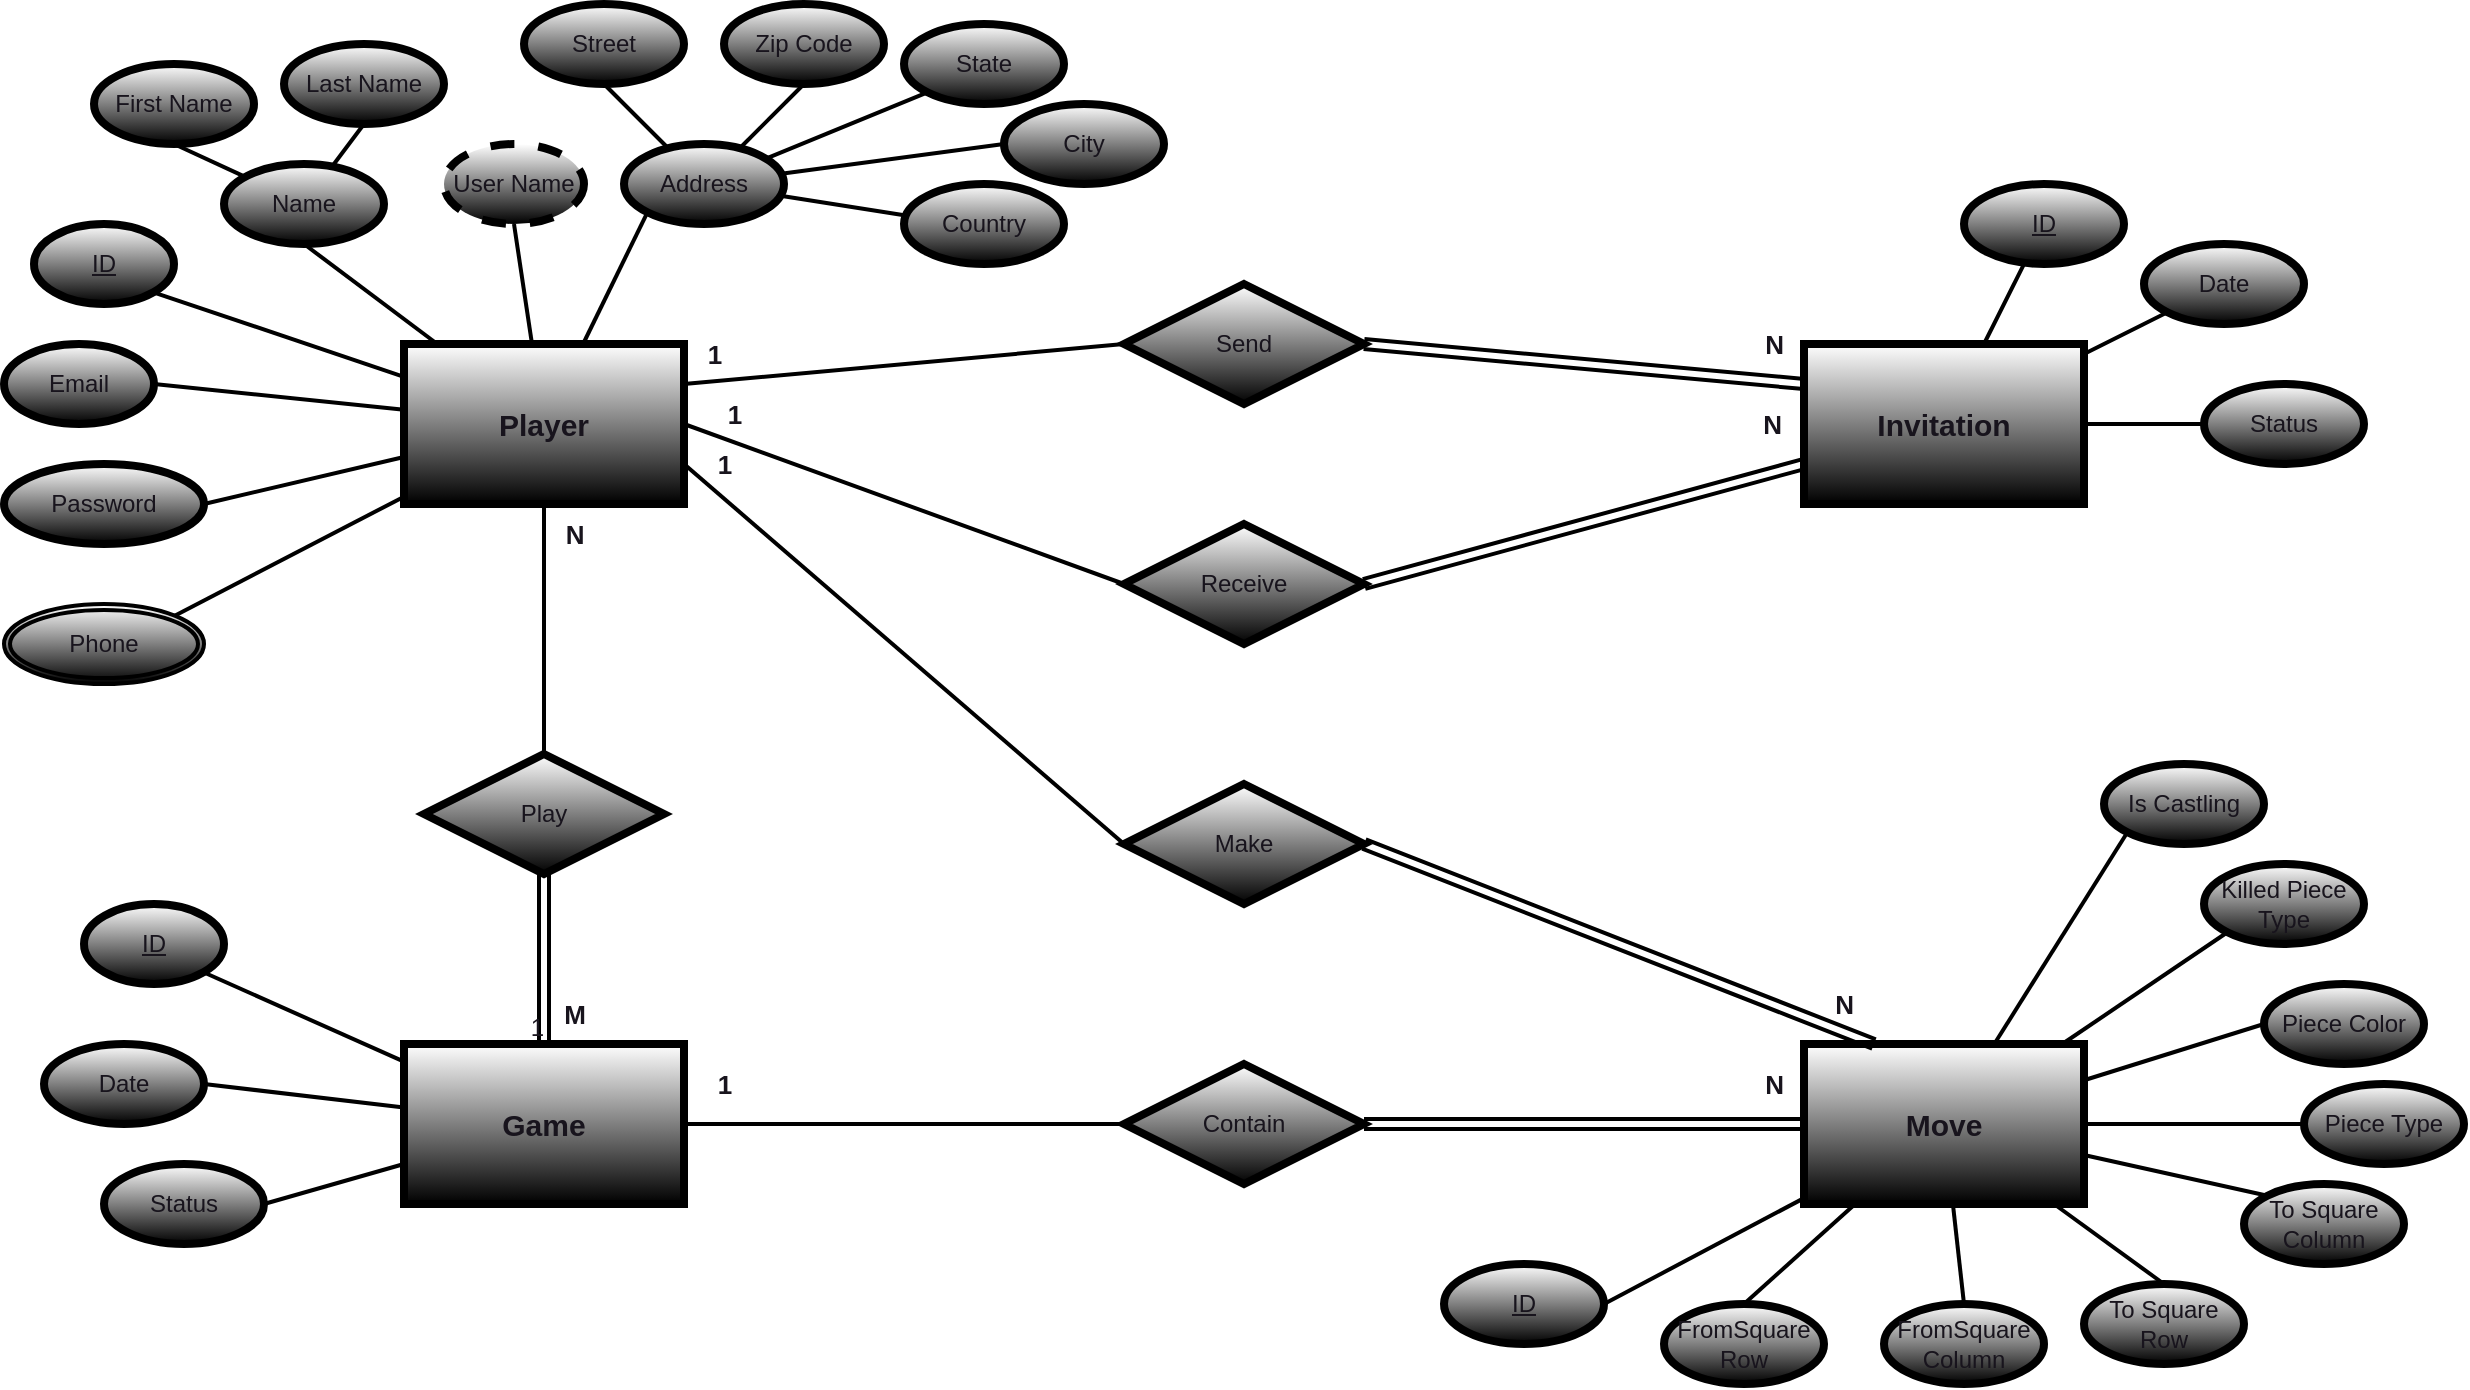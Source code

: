 <mxfile>
    <diagram id="xiQVBkAU99vU0_4jEGwp" name="Page-1">
        <mxGraphModel dx="2436" dy="1611" grid="1" gridSize="10" guides="1" tooltips="1" connect="1" arrows="1" fold="1" page="1" pageScale="1" pageWidth="1100" pageHeight="850" background="#ffffff" math="0" shadow="0">
            <root>
                <mxCell id="0"/>
                <mxCell id="1" parent="0"/>
                <mxCell id="106" value="" style="edgeStyle=none;html=1;strokeColor=#000000;strokeWidth=2;fontColor=#18141D;endArrow=none;endFill=0;" edge="1" parent="1" source="3" target="102">
                    <mxGeometry relative="1" as="geometry"/>
                </mxCell>
                <mxCell id="108" style="edgeStyle=none;html=1;entryX=0;entryY=1;entryDx=0;entryDy=0;strokeColor=#000000;strokeWidth=2;fontColor=#18141D;endArrow=none;endFill=0;" edge="1" parent="1" source="3" target="105">
                    <mxGeometry relative="1" as="geometry"/>
                </mxCell>
                <mxCell id="109" style="edgeStyle=none;html=1;entryX=0;entryY=0.5;entryDx=0;entryDy=0;strokeColor=#000000;strokeWidth=2;fontColor=#18141D;endArrow=none;endFill=0;" edge="1" parent="1" source="3" target="107">
                    <mxGeometry relative="1" as="geometry"/>
                </mxCell>
                <mxCell id="3" value="&lt;b&gt;&lt;font color=&quot;#18141d&quot; style=&quot;font-size: 15px;&quot;&gt;Invitation&lt;/font&gt;&lt;/b&gt;" style="whiteSpace=wrap;html=1;align=center;fillColor=#FFFFFF;strokeColor=#000000;strokeWidth=4;gradientColor=default;" vertex="1" parent="1">
                    <mxGeometry x="870" y="160" width="140" height="80" as="geometry"/>
                </mxCell>
                <mxCell id="73" style="edgeStyle=none;html=1;entryX=1;entryY=1;entryDx=0;entryDy=0;fontColor=#18141D;strokeColor=#000000;endArrow=none;endFill=0;strokeWidth=2;" edge="1" parent="1" source="68" target="72">
                    <mxGeometry relative="1" as="geometry"/>
                </mxCell>
                <mxCell id="80" style="edgeStyle=none;html=1;entryX=0.5;entryY=1;entryDx=0;entryDy=0;strokeColor=#000000;strokeWidth=2;fontColor=#18141D;endArrow=none;endFill=0;" edge="1" parent="1" source="68" target="74">
                    <mxGeometry relative="1" as="geometry"/>
                </mxCell>
                <mxCell id="82" style="edgeStyle=none;html=1;entryX=0.5;entryY=1;entryDx=0;entryDy=0;strokeColor=#000000;strokeWidth=2;fontColor=#18141D;endArrow=none;endFill=0;" edge="1" parent="1" source="68" target="81">
                    <mxGeometry relative="1" as="geometry"/>
                </mxCell>
                <mxCell id="94" style="edgeStyle=none;html=1;entryX=0;entryY=1;entryDx=0;entryDy=0;strokeColor=#000000;strokeWidth=2;fontColor=#18141D;endArrow=none;endFill=0;" edge="1" parent="1" source="68" target="83">
                    <mxGeometry relative="1" as="geometry"/>
                </mxCell>
                <mxCell id="98" style="edgeStyle=none;html=1;entryX=1;entryY=0.5;entryDx=0;entryDy=0;strokeColor=#000000;strokeWidth=2;fontColor=#18141D;endArrow=none;endFill=0;" edge="1" parent="1" source="68" target="95">
                    <mxGeometry relative="1" as="geometry"/>
                </mxCell>
                <mxCell id="99" style="edgeStyle=none;html=1;entryX=1;entryY=0.5;entryDx=0;entryDy=0;strokeColor=#000000;strokeWidth=2;fontColor=#18141D;endArrow=none;endFill=0;" edge="1" parent="1" source="68" target="96">
                    <mxGeometry relative="1" as="geometry"/>
                </mxCell>
                <mxCell id="100" style="edgeStyle=none;html=1;entryX=1;entryY=0;entryDx=0;entryDy=0;strokeColor=#000000;strokeWidth=2;fontColor=#18141D;endArrow=none;endFill=0;" edge="1" parent="1" source="68" target="97">
                    <mxGeometry relative="1" as="geometry"/>
                </mxCell>
                <mxCell id="68" value="&lt;b&gt;&lt;font color=&quot;#18141d&quot; style=&quot;font-size: 15px;&quot;&gt;Player&lt;/font&gt;&lt;/b&gt;" style="whiteSpace=wrap;html=1;align=center;fillColor=#FFFFFF;strokeColor=#000000;strokeWidth=4;gradientColor=default;" vertex="1" parent="1">
                    <mxGeometry x="170" y="160" width="140" height="80" as="geometry"/>
                </mxCell>
                <mxCell id="113" style="edgeStyle=none;html=1;entryX=1;entryY=1;entryDx=0;entryDy=0;strokeColor=#000000;strokeWidth=2;fontColor=#18141D;endArrow=none;endFill=0;" edge="1" parent="1" source="69" target="110">
                    <mxGeometry relative="1" as="geometry"/>
                </mxCell>
                <mxCell id="114" style="edgeStyle=none;html=1;entryX=1;entryY=0.5;entryDx=0;entryDy=0;strokeColor=#000000;strokeWidth=2;fontColor=#18141D;endArrow=none;endFill=0;" edge="1" parent="1" source="69" target="111">
                    <mxGeometry relative="1" as="geometry"/>
                </mxCell>
                <mxCell id="115" style="edgeStyle=none;html=1;entryX=1;entryY=0.5;entryDx=0;entryDy=0;strokeColor=#000000;strokeWidth=2;fontColor=#18141D;endArrow=none;endFill=0;" edge="1" parent="1" source="69" target="112">
                    <mxGeometry relative="1" as="geometry"/>
                </mxCell>
                <mxCell id="69" value="&lt;b&gt;&lt;font color=&quot;#18141d&quot; style=&quot;font-size: 15px;&quot;&gt;Game&lt;/font&gt;&lt;/b&gt;" style="whiteSpace=wrap;html=1;align=center;fillColor=#FFFFFF;strokeColor=#000000;strokeWidth=4;gradientColor=default;" vertex="1" parent="1">
                    <mxGeometry x="170" y="510" width="140" height="80" as="geometry"/>
                </mxCell>
                <mxCell id="126" style="edgeStyle=none;html=1;entryX=0;entryY=1;entryDx=0;entryDy=0;strokeColor=#000000;strokeWidth=2;fontColor=#18141D;endArrow=none;endFill=0;" edge="1" parent="1" source="70" target="124">
                    <mxGeometry relative="1" as="geometry"/>
                </mxCell>
                <mxCell id="127" style="edgeStyle=none;html=1;entryX=0;entryY=1;entryDx=0;entryDy=0;strokeColor=#000000;strokeWidth=2;fontColor=#18141D;endArrow=none;endFill=0;" edge="1" parent="1" source="70" target="123">
                    <mxGeometry relative="1" as="geometry"/>
                </mxCell>
                <mxCell id="128" style="edgeStyle=none;html=1;entryX=0;entryY=0.5;entryDx=0;entryDy=0;strokeColor=#000000;strokeWidth=2;fontColor=#18141D;endArrow=none;endFill=0;" edge="1" parent="1" source="70" target="122">
                    <mxGeometry relative="1" as="geometry"/>
                </mxCell>
                <mxCell id="129" style="edgeStyle=none;html=1;entryX=0;entryY=0.5;entryDx=0;entryDy=0;strokeColor=#000000;strokeWidth=2;fontColor=#18141D;endArrow=none;endFill=0;" edge="1" parent="1" source="70" target="121">
                    <mxGeometry relative="1" as="geometry"/>
                </mxCell>
                <mxCell id="130" style="edgeStyle=none;html=1;entryX=0;entryY=0;entryDx=0;entryDy=0;strokeColor=#000000;strokeWidth=2;fontColor=#18141D;endArrow=none;endFill=0;" edge="1" parent="1" source="70" target="120">
                    <mxGeometry relative="1" as="geometry"/>
                </mxCell>
                <mxCell id="131" style="edgeStyle=none;html=1;entryX=0.5;entryY=0;entryDx=0;entryDy=0;strokeColor=#000000;strokeWidth=2;fontColor=#18141D;endArrow=none;endFill=0;" edge="1" parent="1" source="70" target="119">
                    <mxGeometry relative="1" as="geometry"/>
                </mxCell>
                <mxCell id="132" style="edgeStyle=none;html=1;entryX=0.5;entryY=0;entryDx=0;entryDy=0;strokeColor=#000000;strokeWidth=2;fontColor=#18141D;endArrow=none;endFill=0;" edge="1" parent="1" source="70" target="118">
                    <mxGeometry relative="1" as="geometry"/>
                </mxCell>
                <mxCell id="133" style="edgeStyle=none;html=1;strokeColor=#000000;strokeWidth=2;fontColor=#18141D;endArrow=none;endFill=0;entryX=0.5;entryY=0;entryDx=0;entryDy=0;" edge="1" parent="1" source="70" target="117">
                    <mxGeometry relative="1" as="geometry">
                        <mxPoint x="940" y="620" as="targetPoint"/>
                    </mxGeometry>
                </mxCell>
                <mxCell id="134" style="edgeStyle=none;html=1;entryX=1;entryY=0.5;entryDx=0;entryDy=0;strokeColor=#000000;strokeWidth=2;fontColor=#18141D;endArrow=none;endFill=0;" edge="1" parent="1" source="70" target="116">
                    <mxGeometry relative="1" as="geometry"/>
                </mxCell>
                <mxCell id="70" value="&lt;b&gt;&lt;font color=&quot;#18141d&quot; style=&quot;font-size: 15px;&quot;&gt;Move&lt;/font&gt;&lt;/b&gt;" style="whiteSpace=wrap;html=1;align=center;fillColor=#FFFFFF;strokeColor=#000000;strokeWidth=4;gradientColor=default;" vertex="1" parent="1">
                    <mxGeometry x="870" y="510" width="140" height="80" as="geometry"/>
                </mxCell>
                <mxCell id="72" value="ID" style="ellipse;whiteSpace=wrap;html=1;align=center;fontStyle=4;strokeColor=#000000;strokeWidth=4;fontColor=#18141D;fillColor=#FFFFFF;gradientColor=default;" vertex="1" parent="1">
                    <mxGeometry x="-15" y="100" width="70" height="40" as="geometry"/>
                </mxCell>
                <mxCell id="77" style="edgeStyle=none;html=1;entryX=0.5;entryY=1;entryDx=0;entryDy=0;strokeColor=#000000;strokeWidth=2;fontColor=#18141D;endArrow=none;endFill=0;" edge="1" parent="1" source="74" target="76">
                    <mxGeometry relative="1" as="geometry"/>
                </mxCell>
                <mxCell id="79" style="edgeStyle=none;html=1;strokeColor=#000000;strokeWidth=2;fontColor=#18141D;endArrow=none;endFill=0;entryX=0.5;entryY=1;entryDx=0;entryDy=0;" edge="1" parent="1" source="74" target="75">
                    <mxGeometry relative="1" as="geometry"/>
                </mxCell>
                <mxCell id="74" value="Name" style="ellipse;whiteSpace=wrap;html=1;align=center;strokeColor=#000000;strokeWidth=4;fontColor=#18141D;fillColor=#FFFFFF;gradientColor=default;" vertex="1" parent="1">
                    <mxGeometry x="80" y="70" width="80" height="40" as="geometry"/>
                </mxCell>
                <mxCell id="75" value="First Name" style="ellipse;whiteSpace=wrap;html=1;align=center;strokeColor=#000000;strokeWidth=4;fontColor=#18141D;fillColor=#FFFFFF;gradientColor=default;" vertex="1" parent="1">
                    <mxGeometry x="15" y="20" width="80" height="40" as="geometry"/>
                </mxCell>
                <mxCell id="76" value="Last Name" style="ellipse;whiteSpace=wrap;html=1;align=center;strokeColor=#000000;strokeWidth=4;fontColor=#18141D;fillColor=#FFFFFF;gradientColor=default;" vertex="1" parent="1">
                    <mxGeometry x="110" y="10" width="80" height="40" as="geometry"/>
                </mxCell>
                <mxCell id="81" value="User Name" style="ellipse;whiteSpace=wrap;html=1;align=center;dashed=1;strokeColor=#000000;strokeWidth=4;fontColor=#18141D;fillColor=#FFFFFF;gradientColor=default;" vertex="1" parent="1">
                    <mxGeometry x="190" y="60" width="70" height="40" as="geometry"/>
                </mxCell>
                <mxCell id="89" style="edgeStyle=none;html=1;entryX=0.5;entryY=1;entryDx=0;entryDy=0;strokeColor=#000000;strokeWidth=2;fontColor=#18141D;endArrow=none;endFill=0;" edge="1" parent="1" source="83" target="84">
                    <mxGeometry relative="1" as="geometry"/>
                </mxCell>
                <mxCell id="90" style="edgeStyle=none;html=1;entryX=0.5;entryY=1;entryDx=0;entryDy=0;strokeColor=#000000;strokeWidth=2;fontColor=#18141D;endArrow=none;endFill=0;" edge="1" parent="1" source="83" target="85">
                    <mxGeometry relative="1" as="geometry"/>
                </mxCell>
                <mxCell id="91" style="edgeStyle=none;html=1;entryX=0;entryY=1;entryDx=0;entryDy=0;strokeColor=#000000;strokeWidth=2;fontColor=#18141D;endArrow=none;endFill=0;" edge="1" parent="1" source="83" target="86">
                    <mxGeometry relative="1" as="geometry"/>
                </mxCell>
                <mxCell id="92" style="edgeStyle=none;html=1;entryX=0;entryY=0.5;entryDx=0;entryDy=0;strokeColor=#000000;strokeWidth=2;fontColor=#18141D;endArrow=none;endFill=0;" edge="1" parent="1" source="83" target="87">
                    <mxGeometry relative="1" as="geometry"/>
                </mxCell>
                <mxCell id="93" style="edgeStyle=none;html=1;entryX=0;entryY=0;entryDx=0;entryDy=0;strokeColor=#000000;strokeWidth=2;fontColor=#18141D;endArrow=none;endFill=0;" edge="1" parent="1" source="83">
                    <mxGeometry relative="1" as="geometry">
                        <mxPoint x="421.716" y="95.858" as="targetPoint"/>
                    </mxGeometry>
                </mxCell>
                <mxCell id="83" value="Address" style="ellipse;whiteSpace=wrap;html=1;align=center;strokeColor=#000000;strokeWidth=4;fontColor=#18141D;fillColor=#FFFFFF;gradientColor=default;" vertex="1" parent="1">
                    <mxGeometry x="280" y="60" width="80" height="40" as="geometry"/>
                </mxCell>
                <mxCell id="84" value="Street" style="ellipse;whiteSpace=wrap;html=1;align=center;strokeColor=#000000;strokeWidth=4;fontColor=#18141D;fillColor=#FFFFFF;gradientColor=default;" vertex="1" parent="1">
                    <mxGeometry x="230" y="-10" width="80" height="40" as="geometry"/>
                </mxCell>
                <mxCell id="85" value="Zip Code" style="ellipse;whiteSpace=wrap;html=1;align=center;strokeColor=#000000;strokeWidth=4;fontColor=#18141D;fillColor=#FFFFFF;gradientColor=default;" vertex="1" parent="1">
                    <mxGeometry x="330" y="-10" width="80" height="40" as="geometry"/>
                </mxCell>
                <mxCell id="86" value="State" style="ellipse;whiteSpace=wrap;html=1;align=center;strokeColor=#000000;strokeWidth=4;fontColor=#18141D;fillColor=#FFFFFF;gradientColor=default;" vertex="1" parent="1">
                    <mxGeometry x="420" width="80" height="40" as="geometry"/>
                </mxCell>
                <mxCell id="87" value="City" style="ellipse;whiteSpace=wrap;html=1;align=center;strokeColor=#000000;strokeWidth=4;fontColor=#18141D;fillColor=#FFFFFF;gradientColor=default;" vertex="1" parent="1">
                    <mxGeometry x="470" y="40" width="80" height="40" as="geometry"/>
                </mxCell>
                <mxCell id="88" value="Country" style="ellipse;whiteSpace=wrap;html=1;align=center;strokeColor=#000000;strokeWidth=4;fontColor=#18141D;fillColor=#FFFFFF;gradientColor=default;" vertex="1" parent="1">
                    <mxGeometry x="420" y="80" width="80" height="40" as="geometry"/>
                </mxCell>
                <mxCell id="95" value="Email" style="ellipse;whiteSpace=wrap;html=1;align=center;strokeColor=#000000;strokeWidth=4;fontColor=#18141D;fillColor=#FFFFFF;gradientColor=default;" vertex="1" parent="1">
                    <mxGeometry x="-30" y="160" width="75" height="40" as="geometry"/>
                </mxCell>
                <mxCell id="96" value="Password" style="ellipse;whiteSpace=wrap;html=1;align=center;strokeColor=#000000;strokeWidth=4;fontColor=#18141D;fillColor=#FFFFFF;gradientColor=default;" vertex="1" parent="1">
                    <mxGeometry x="-30" y="220" width="100" height="40" as="geometry"/>
                </mxCell>
                <mxCell id="97" value="Phone" style="ellipse;shape=doubleEllipse;margin=3;whiteSpace=wrap;html=1;align=center;strokeColor=#000000;strokeWidth=2;fontColor=#18141D;fillColor=#FFFFFF;gradientColor=default;" vertex="1" parent="1">
                    <mxGeometry x="-30" y="290" width="100" height="40" as="geometry"/>
                </mxCell>
                <mxCell id="102" value="ID" style="ellipse;whiteSpace=wrap;html=1;align=center;fontStyle=4;strokeColor=#000000;strokeWidth=4;fontColor=#18141D;fillColor=#FFFFFF;gradientColor=default;" vertex="1" parent="1">
                    <mxGeometry x="950" y="80" width="80" height="40" as="geometry"/>
                </mxCell>
                <mxCell id="105" value="Date" style="ellipse;whiteSpace=wrap;html=1;align=center;strokeColor=#000000;strokeWidth=4;fontColor=#18141D;fillColor=#FFFFFF;gradientColor=default;" vertex="1" parent="1">
                    <mxGeometry x="1040" y="110" width="80" height="40" as="geometry"/>
                </mxCell>
                <mxCell id="107" value="Status" style="ellipse;whiteSpace=wrap;html=1;align=center;strokeColor=#000000;strokeWidth=4;fontColor=#18141D;fillColor=#FFFFFF;gradientColor=default;" vertex="1" parent="1">
                    <mxGeometry x="1070" y="180" width="80" height="40" as="geometry"/>
                </mxCell>
                <mxCell id="110" value="ID" style="ellipse;whiteSpace=wrap;html=1;align=center;fontStyle=4;strokeColor=#000000;strokeWidth=4;fontColor=#18141D;fillColor=#FFFFFF;gradientColor=default;" vertex="1" parent="1">
                    <mxGeometry x="10" y="440" width="70" height="40" as="geometry"/>
                </mxCell>
                <mxCell id="111" value="Date" style="ellipse;whiteSpace=wrap;html=1;align=center;strokeColor=#000000;strokeWidth=4;fontColor=#18141D;fillColor=#FFFFFF;gradientColor=default;" vertex="1" parent="1">
                    <mxGeometry x="-10" y="510" width="80" height="40" as="geometry"/>
                </mxCell>
                <mxCell id="112" value="Status" style="ellipse;whiteSpace=wrap;html=1;align=center;strokeColor=#000000;strokeWidth=4;fontColor=#18141D;fillColor=#FFFFFF;gradientColor=default;" vertex="1" parent="1">
                    <mxGeometry x="20" y="570" width="80" height="40" as="geometry"/>
                </mxCell>
                <mxCell id="116" value="ID" style="ellipse;whiteSpace=wrap;html=1;align=center;fontStyle=4;strokeColor=#000000;strokeWidth=4;fontColor=#18141D;fillColor=#FFFFFF;gradientColor=default;" vertex="1" parent="1">
                    <mxGeometry x="690" y="620" width="80" height="40" as="geometry"/>
                </mxCell>
                <mxCell id="117" value="FromSquare Row" style="ellipse;whiteSpace=wrap;html=1;align=center;strokeColor=#000000;strokeWidth=4;fontColor=#18141D;fillColor=#FFFFFF;gradientColor=default;" vertex="1" parent="1">
                    <mxGeometry x="800" y="640" width="80" height="40" as="geometry"/>
                </mxCell>
                <mxCell id="118" value="FromSquare Column" style="ellipse;whiteSpace=wrap;html=1;align=center;strokeColor=#000000;strokeWidth=4;fontColor=#18141D;fillColor=#FFFFFF;gradientColor=default;" vertex="1" parent="1">
                    <mxGeometry x="910" y="640" width="80" height="40" as="geometry"/>
                </mxCell>
                <mxCell id="119" value="To Square Row" style="ellipse;whiteSpace=wrap;html=1;align=center;strokeColor=#000000;strokeWidth=4;fontColor=#18141D;fillColor=#FFFFFF;gradientColor=default;" vertex="1" parent="1">
                    <mxGeometry x="1010" y="630" width="80" height="40" as="geometry"/>
                </mxCell>
                <mxCell id="120" value="To Square Column" style="ellipse;whiteSpace=wrap;html=1;align=center;strokeColor=#000000;strokeWidth=4;fontColor=#18141D;fillColor=#FFFFFF;gradientColor=default;" vertex="1" parent="1">
                    <mxGeometry x="1090" y="580" width="80" height="40" as="geometry"/>
                </mxCell>
                <mxCell id="121" value="Piece Type" style="ellipse;whiteSpace=wrap;html=1;align=center;strokeColor=#000000;strokeWidth=4;fontColor=#18141D;fillColor=#FFFFFF;gradientColor=default;" vertex="1" parent="1">
                    <mxGeometry x="1120" y="530" width="80" height="40" as="geometry"/>
                </mxCell>
                <mxCell id="122" value="Piece Color" style="ellipse;whiteSpace=wrap;html=1;align=center;strokeColor=#000000;strokeWidth=4;fontColor=#18141D;fillColor=#FFFFFF;gradientColor=default;" vertex="1" parent="1">
                    <mxGeometry x="1100" y="480" width="80" height="40" as="geometry"/>
                </mxCell>
                <mxCell id="123" value="Killed Piece Type" style="ellipse;whiteSpace=wrap;html=1;align=center;strokeColor=#000000;strokeWidth=4;fontColor=#18141D;fillColor=#FFFFFF;gradientColor=default;" vertex="1" parent="1">
                    <mxGeometry x="1070" y="420" width="80" height="40" as="geometry"/>
                </mxCell>
                <mxCell id="124" value="Is Castling" style="ellipse;whiteSpace=wrap;html=1;align=center;strokeColor=#000000;strokeWidth=4;fontColor=#18141D;fillColor=#FFFFFF;gradientColor=default;" vertex="1" parent="1">
                    <mxGeometry x="1020" y="370" width="80" height="40" as="geometry"/>
                </mxCell>
                <mxCell id="135" value="Send" style="shape=rhombus;perimeter=rhombusPerimeter;whiteSpace=wrap;html=1;align=center;strokeColor=#000000;strokeWidth=4;fontColor=#18141D;fillColor=#FFFFFF;gradientColor=default;" vertex="1" parent="1">
                    <mxGeometry x="530" y="130" width="120" height="60" as="geometry"/>
                </mxCell>
                <mxCell id="136" value="Receive" style="shape=rhombus;perimeter=rhombusPerimeter;whiteSpace=wrap;html=1;align=center;strokeColor=#000000;strokeWidth=4;fontColor=#18141D;fillColor=#FFFFFF;gradientColor=default;" vertex="1" parent="1">
                    <mxGeometry x="530" y="250" width="120" height="60" as="geometry"/>
                </mxCell>
                <mxCell id="137" value="Play" style="shape=rhombus;perimeter=rhombusPerimeter;whiteSpace=wrap;html=1;align=center;strokeColor=#000000;strokeWidth=4;fontColor=#18141D;fillColor=#FFFFFF;gradientColor=default;" vertex="1" parent="1">
                    <mxGeometry x="180" y="365" width="120" height="60" as="geometry"/>
                </mxCell>
                <mxCell id="138" value="Contain" style="shape=rhombus;perimeter=rhombusPerimeter;whiteSpace=wrap;html=1;align=center;strokeColor=#000000;strokeWidth=4;fontColor=#18141D;fillColor=#FFFFFF;gradientColor=default;" vertex="1" parent="1">
                    <mxGeometry x="530" y="520" width="120" height="60" as="geometry"/>
                </mxCell>
                <mxCell id="139" value="Make" style="shape=rhombus;perimeter=rhombusPerimeter;whiteSpace=wrap;html=1;align=center;strokeColor=#000000;strokeWidth=4;fontColor=#18141D;fillColor=#FFFFFF;gradientColor=default;" vertex="1" parent="1">
                    <mxGeometry x="530" y="380" width="120" height="60" as="geometry"/>
                </mxCell>
                <mxCell id="140" value="" style="endArrow=none;html=1;rounded=0;strokeColor=#000000;strokeWidth=2;fontColor=#18141D;exitX=0.5;exitY=1;exitDx=0;exitDy=0;entryX=0.5;entryY=0;entryDx=0;entryDy=0;" edge="1" parent="1" source="68" target="137">
                    <mxGeometry relative="1" as="geometry">
                        <mxPoint x="220" y="290" as="sourcePoint"/>
                        <mxPoint x="380" y="290" as="targetPoint"/>
                    </mxGeometry>
                </mxCell>
                <mxCell id="141" value="" style="shape=link;html=1;rounded=0;strokeColor=#000000;strokeWidth=2;fontColor=#18141D;endArrow=none;endFill=0;exitX=0.5;exitY=1;exitDx=0;exitDy=0;entryX=0.5;entryY=0;entryDx=0;entryDy=0;" edge="1" parent="1" source="137" target="69">
                    <mxGeometry relative="1" as="geometry">
                        <mxPoint x="190" y="450" as="sourcePoint"/>
                        <mxPoint x="350" y="450" as="targetPoint"/>
                    </mxGeometry>
                </mxCell>
                <mxCell id="142" value="1" style="resizable=0;html=1;align=right;verticalAlign=bottom;strokeColor=#000000;strokeWidth=4;fontColor=#18141D;fillColor=#FFFFFF;gradientColor=default;" connectable="0" vertex="1" parent="141">
                    <mxGeometry x="1" relative="1" as="geometry"/>
                </mxCell>
                <mxCell id="143" value="&lt;b&gt;&lt;font style=&quot;font-size: 13px;&quot;&gt;N&lt;/font&gt;&lt;/b&gt;" style="text;html=1;align=center;verticalAlign=middle;resizable=0;points=[];autosize=1;strokeColor=none;fillColor=none;fontColor=#18141D;" vertex="1" parent="1">
                    <mxGeometry x="240" y="240" width="30" height="30" as="geometry"/>
                </mxCell>
                <mxCell id="144" value="&lt;b&gt;M&lt;/b&gt;" style="text;html=1;align=center;verticalAlign=middle;resizable=0;points=[];autosize=1;strokeColor=none;fillColor=none;fontSize=13;fontColor=#18141D;strokeWidth=4;" vertex="1" parent="1">
                    <mxGeometry x="240" y="480" width="30" height="30" as="geometry"/>
                </mxCell>
                <mxCell id="145" value="" style="endArrow=none;html=1;rounded=0;strokeColor=#000000;strokeWidth=2;fontSize=13;fontColor=#18141D;exitX=1;exitY=0.25;exitDx=0;exitDy=0;entryX=0;entryY=0.5;entryDx=0;entryDy=0;" edge="1" parent="1" source="68" target="135">
                    <mxGeometry relative="1" as="geometry">
                        <mxPoint x="420" y="190" as="sourcePoint"/>
                        <mxPoint x="580" y="190" as="targetPoint"/>
                    </mxGeometry>
                </mxCell>
                <mxCell id="153" value="" style="shape=link;html=1;rounded=0;strokeColor=#000000;strokeWidth=2;fontSize=13;fontColor=#18141D;endArrow=none;endFill=0;exitX=1;exitY=0.5;exitDx=0;exitDy=0;entryX=0;entryY=0.25;entryDx=0;entryDy=0;" edge="1" parent="1" source="135" target="3">
                    <mxGeometry relative="1" as="geometry">
                        <mxPoint x="710" y="180" as="sourcePoint"/>
                        <mxPoint x="870" y="180" as="targetPoint"/>
                    </mxGeometry>
                </mxCell>
                <mxCell id="154" value="&lt;b&gt;N&lt;/b&gt;" style="resizable=0;html=1;align=right;verticalAlign=bottom;strokeColor=#000000;strokeWidth=4;fontSize=13;fontColor=#18141D;fillColor=#FFFFFF;gradientColor=default;" connectable="0" vertex="1" parent="153">
                    <mxGeometry x="1" relative="1" as="geometry">
                        <mxPoint x="-10" y="-10" as="offset"/>
                    </mxGeometry>
                </mxCell>
                <mxCell id="155" value="&lt;b&gt;1&lt;/b&gt;" style="text;html=1;align=center;verticalAlign=middle;resizable=0;points=[];autosize=1;strokeColor=none;fillColor=none;fontSize=13;fontColor=#18141D;" vertex="1" parent="1">
                    <mxGeometry x="310" y="150" width="30" height="30" as="geometry"/>
                </mxCell>
                <mxCell id="156" value="" style="shape=link;html=1;rounded=0;strokeColor=#000000;strokeWidth=2;fontSize=13;fontColor=#18141D;endArrow=none;endFill=0;exitX=1;exitY=0.5;exitDx=0;exitDy=0;entryX=0;entryY=0.75;entryDx=0;entryDy=0;" edge="1" parent="1" source="136" target="3">
                    <mxGeometry relative="1" as="geometry">
                        <mxPoint x="640" y="220" as="sourcePoint"/>
                        <mxPoint x="860" y="240" as="targetPoint"/>
                    </mxGeometry>
                </mxCell>
                <mxCell id="157" value="&lt;b&gt;N&lt;/b&gt;" style="resizable=0;html=1;align=right;verticalAlign=bottom;strokeColor=#000000;strokeWidth=4;fontSize=13;fontColor=#18141D;fillColor=#FFFFFF;gradientColor=default;" connectable="0" vertex="1" parent="156">
                    <mxGeometry x="1" relative="1" as="geometry">
                        <mxPoint x="-10" y="-10" as="offset"/>
                    </mxGeometry>
                </mxCell>
                <mxCell id="158" value="" style="endArrow=none;html=1;rounded=0;strokeColor=#000000;strokeWidth=2;fontSize=13;fontColor=#18141D;exitX=1;exitY=0.5;exitDx=0;exitDy=0;entryX=0;entryY=0.5;entryDx=0;entryDy=0;" edge="1" parent="1" source="68" target="136">
                    <mxGeometry relative="1" as="geometry">
                        <mxPoint x="310" y="230" as="sourcePoint"/>
                        <mxPoint x="530" y="210" as="targetPoint"/>
                    </mxGeometry>
                </mxCell>
                <mxCell id="159" value="&lt;b&gt;1&lt;/b&gt;" style="text;html=1;align=center;verticalAlign=middle;resizable=0;points=[];autosize=1;strokeColor=none;fillColor=none;fontSize=13;fontColor=#18141D;" vertex="1" parent="1">
                    <mxGeometry x="320" y="180" width="30" height="30" as="geometry"/>
                </mxCell>
                <mxCell id="160" value="" style="endArrow=none;html=1;rounded=0;strokeColor=#000000;strokeWidth=2;fontSize=13;fontColor=#18141D;exitX=1;exitY=0.75;exitDx=0;exitDy=0;entryX=0;entryY=0.5;entryDx=0;entryDy=0;" edge="1" parent="1" source="68" target="139">
                    <mxGeometry relative="1" as="geometry">
                        <mxPoint x="310" y="260" as="sourcePoint"/>
                        <mxPoint x="530" y="320" as="targetPoint"/>
                    </mxGeometry>
                </mxCell>
                <mxCell id="161" value="&lt;b&gt;1&lt;/b&gt;" style="text;html=1;align=center;verticalAlign=middle;resizable=0;points=[];autosize=1;strokeColor=none;fillColor=none;fontSize=13;fontColor=#18141D;" vertex="1" parent="1">
                    <mxGeometry x="315" y="205" width="30" height="30" as="geometry"/>
                </mxCell>
                <mxCell id="162" value="" style="shape=link;html=1;rounded=0;strokeColor=#000000;strokeWidth=2;fontSize=13;fontColor=#18141D;endArrow=none;endFill=0;exitX=1;exitY=0.5;exitDx=0;exitDy=0;entryX=0.25;entryY=0;entryDx=0;entryDy=0;" edge="1" parent="1" source="139" target="70">
                    <mxGeometry relative="1" as="geometry">
                        <mxPoint x="660" y="365" as="sourcePoint"/>
                        <mxPoint x="880" y="325" as="targetPoint"/>
                    </mxGeometry>
                </mxCell>
                <mxCell id="163" value="&lt;b&gt;N&lt;/b&gt;" style="resizable=0;html=1;align=right;verticalAlign=bottom;strokeColor=#000000;strokeWidth=4;fontSize=13;fontColor=#18141D;fillColor=#FFFFFF;gradientColor=default;" connectable="0" vertex="1" parent="162">
                    <mxGeometry x="1" relative="1" as="geometry">
                        <mxPoint x="-10" y="-10" as="offset"/>
                    </mxGeometry>
                </mxCell>
                <mxCell id="164" value="" style="endArrow=none;html=1;rounded=0;strokeColor=#000000;strokeWidth=2;fontSize=13;fontColor=#18141D;exitX=1;exitY=0.5;exitDx=0;exitDy=0;entryX=0;entryY=0.5;entryDx=0;entryDy=0;" edge="1" parent="1" source="69" target="138">
                    <mxGeometry relative="1" as="geometry">
                        <mxPoint x="310" y="280" as="sourcePoint"/>
                        <mxPoint x="530" y="440" as="targetPoint"/>
                    </mxGeometry>
                </mxCell>
                <mxCell id="165" value="&lt;b&gt;1&lt;/b&gt;" style="text;html=1;align=center;verticalAlign=middle;resizable=0;points=[];autosize=1;strokeColor=none;fillColor=none;fontSize=13;fontColor=#18141D;" vertex="1" parent="1">
                    <mxGeometry x="315" y="515" width="30" height="30" as="geometry"/>
                </mxCell>
                <mxCell id="166" value="" style="shape=link;html=1;rounded=0;strokeColor=#000000;strokeWidth=2;fontSize=13;fontColor=#18141D;endArrow=none;endFill=0;exitX=1;exitY=0.5;exitDx=0;exitDy=0;entryX=0;entryY=0.5;entryDx=0;entryDy=0;" edge="1" parent="1" source="138" target="70">
                    <mxGeometry relative="1" as="geometry">
                        <mxPoint x="580" y="450" as="sourcePoint"/>
                        <mxPoint x="835" y="580" as="targetPoint"/>
                    </mxGeometry>
                </mxCell>
                <mxCell id="167" value="&lt;b&gt;N&lt;/b&gt;" style="resizable=0;html=1;align=right;verticalAlign=bottom;strokeColor=#000000;strokeWidth=4;fontSize=13;fontColor=#18141D;fillColor=#FFFFFF;gradientColor=default;" connectable="0" vertex="1" parent="166">
                    <mxGeometry x="1" relative="1" as="geometry">
                        <mxPoint x="-10" y="-10" as="offset"/>
                    </mxGeometry>
                </mxCell>
            </root>
        </mxGraphModel>
    </diagram>
</mxfile>